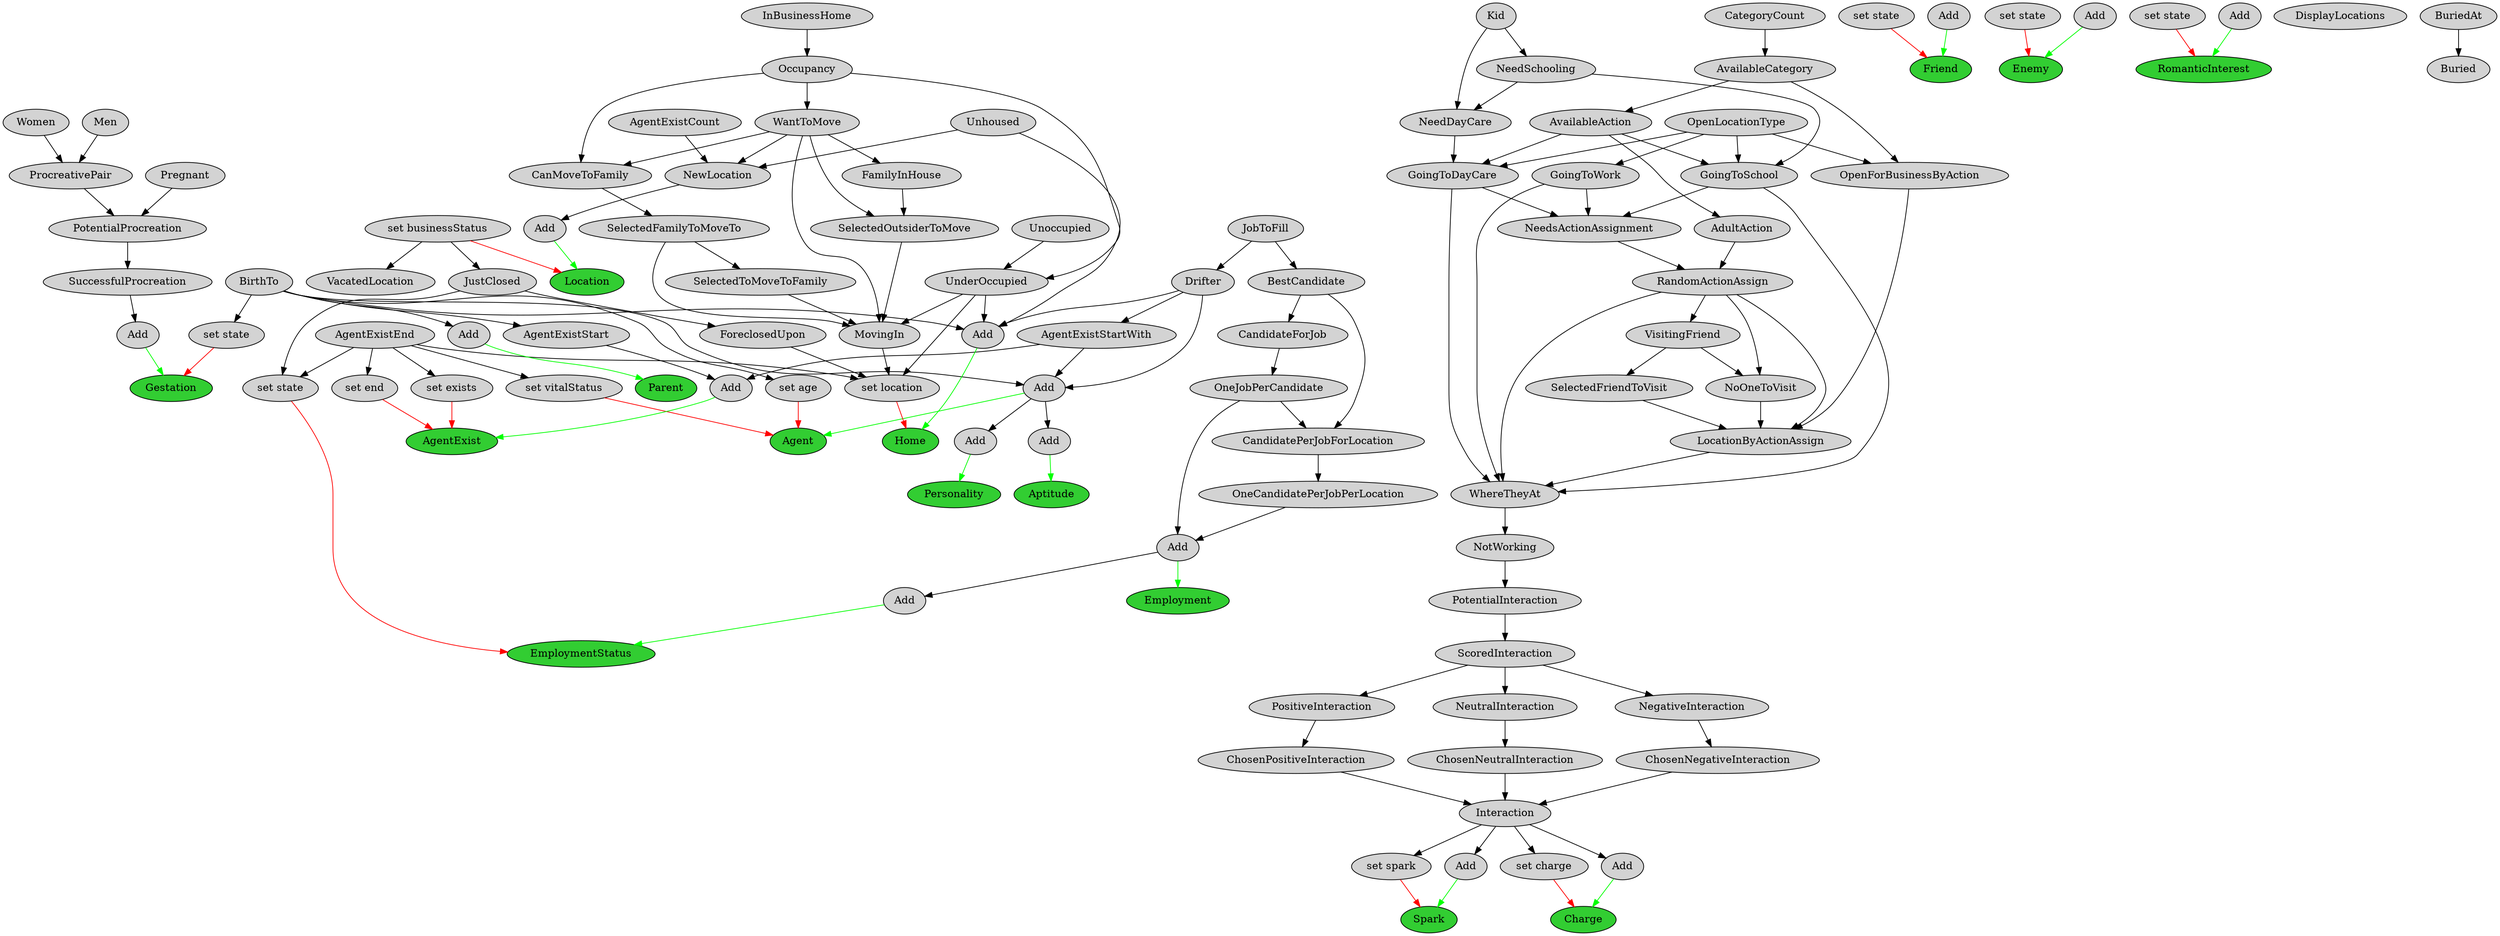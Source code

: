 digraph {
splines=true
node [ style="filled"]
v0 [ label = "Agent" fillcolor="limegreen"];
v1 [ label = "set vitalStatus"];
v2 [ label = "AgentExistEnd" rank="min"];
v3 [ label = "set age"];
v4 [ label = "BirthTo" rank="min"];
v5 [ label = "Add"];
v6 [ label = "AgentExistStartWith"];
v7 [ label = "Drifter"];
v8 [ label = "JobToFill" rank="min"];
v9 [ label = "AgentExist" fillcolor="limegreen"];
v10 [ label = "set end"];
v11 [ label = "set exists"];
v12 [ label = "Add"];
v13 [ label = "AgentExistStart"];
v14 [ label = "Personality" fillcolor="limegreen"];
v15 [ label = "Add"];
v16 [ label = "Aptitude" fillcolor="limegreen"];
v17 [ label = "Add"];
v18 [ label = "AgentExistCount" rank="min"];
v19 [ label = "Spark" fillcolor="limegreen"];
v20 [ label = "set spark"];
v21 [ label = "Interaction"];
v22 [ label = "ChosenPositiveInteraction"];
v23 [ label = "PositiveInteraction"];
v24 [ label = "ScoredInteraction"];
v25 [ label = "PotentialInteraction"];
v26 [ label = "NotWorking"];
v27 [ label = "WhereTheyAt"];
v28 [ label = "GoingToSchool"];
v29 [ label = "AvailableAction"];
v30 [ label = "AvailableCategory"];
v31 [ label = "CategoryCount" rank="min"];
v32 [ label = "OpenLocationType" rank="min"];
v33 [ label = "NeedSchooling"];
v34 [ label = "Kid" rank="min"];
v35 [ label = "GoingToDayCare"];
v36 [ label = "NeedDayCare"];
v37 [ label = "GoingToWork"];
v38 [ label = "RandomActionAssign"];
v39 [ label = "AdultAction"];
v40 [ label = "NeedsActionAssignment"];
v41 [ label = "LocationByActionAssign"];
v42 [ label = "NoOneToVisit"];
v43 [ label = "VisitingFriend"];
v44 [ label = "SelectedFriendToVisit"];
v45 [ label = "OpenForBusinessByAction"];
v46 [ label = "ChosenNeutralInteraction"];
v47 [ label = "NeutralInteraction"];
v48 [ label = "ChosenNegativeInteraction"];
v49 [ label = "NegativeInteraction"];
v50 [ label = "Add"];
v51 [ label = "Charge" fillcolor="limegreen"];
v52 [ label = "set charge"];
v53 [ label = "Add"];
v54 [ label = "Friend" fillcolor="limegreen"];
v55 [ label = "set state" rank="min"];
v56 [ label = "Add" rank="min"];
v57 [ label = "Enemy" fillcolor="limegreen"];
v58 [ label = "set state" rank="min"];
v59 [ label = "Add" rank="min"];
v60 [ label = "RomanticInterest" fillcolor="limegreen"];
v61 [ label = "set state" rank="min"];
v62 [ label = "Add" rank="min"];
v63 [ label = "Parent" fillcolor="limegreen"];
v64 [ label = "Add"];
v65 [ label = "Men" rank="min"];
v66 [ label = "Women" rank="min"];
v67 [ label = "Gestation" fillcolor="limegreen"];
v68 [ label = "set state"];
v69 [ label = "Add"];
v70 [ label = "SuccessfulProcreation"];
v71 [ label = "PotentialProcreation"];
v72 [ label = "Pregnant" rank="min"];
v73 [ label = "ProcreativePair"];
v74 [ label = "Location" fillcolor="limegreen"];
v75 [ label = "set businessStatus" rank="min"];
v76 [ label = "Add"];
v77 [ label = "NewLocation"];
v78 [ label = "WantToMove"];
v79 [ label = "Occupancy"];
v80 [ label = "InBusinessHome" rank="min"];
v81 [ label = "Unhoused" rank="min"];
v82 [ label = "JustClosed"];
v83 [ label = "VacatedLocation"];
v84 [ label = "DisplayLocations" rank="min"];
v85 [ label = "Home" fillcolor="limegreen"];
v86 [ label = "set location"];
v87 [ label = "UnderOccupied"];
v88 [ label = "Unoccupied" rank="min"];
v89 [ label = "ForeclosedUpon"];
v90 [ label = "MovingIn"];
v91 [ label = "SelectedToMoveToFamily"];
v92 [ label = "SelectedFamilyToMoveTo"];
v93 [ label = "CanMoveToFamily"];
v94 [ label = "SelectedOutsiderToMove"];
v95 [ label = "FamilyInHouse"];
v96 [ label = "Add"];
v97 [ label = "BuriedAt" rank="min"];
v98 [ label = "Buried"];
v99 [ label = "Employment" fillcolor="limegreen"];
v100 [ label = "Add"];
v101 [ label = "OneCandidatePerJobPerLocation"];
v102 [ label = "CandidatePerJobForLocation"];
v103 [ label = "OneJobPerCandidate"];
v104 [ label = "CandidateForJob"];
v105 [ label = "BestCandidate"];
v106 [ label = "EmploymentStatus" fillcolor="limegreen"];
v107 [ label = "set state"];
v108 [ label = "Add"];
v1 -> v0 [ color="red" ]
v2 -> v1
v3 -> v0 [ color="red" ]
v4 -> v3
v5 -> v0 [ color="green" ]
v6 -> v5
v7 -> v6
v8 -> v7
v7 -> v5
v4 -> v5
v10 -> v9 [ color="red" ]
v2 -> v10
v11 -> v9 [ color="red" ]
v2 -> v11
v12 -> v9 [ color="green" ]
v13 -> v12
v4 -> v13
v6 -> v12
v15 -> v14 [ color="green" ]
v5 -> v15
v17 -> v16 [ color="green" ]
v5 -> v17
v20 -> v19 [ color="red" ]
v21 -> v20
v22 -> v21
v23 -> v22
v24 -> v23
v25 -> v24
v26 -> v25
v27 -> v26
v28 -> v27
v29 -> v28
v30 -> v29
v31 -> v30
v32 -> v28
v33 -> v28
v34 -> v33
v35 -> v27
v29 -> v35
v32 -> v35
v36 -> v35
v33 -> v36
v34 -> v36
v37 -> v27
v32 -> v37
v38 -> v27
v39 -> v38
v29 -> v39
v40 -> v38
v37 -> v40
v35 -> v40
v28 -> v40
v41 -> v27
v38 -> v41
v42 -> v41
v43 -> v42
v38 -> v43
v38 -> v42
v44 -> v41
v43 -> v44
v45 -> v41
v30 -> v45
v32 -> v45
v46 -> v21
v47 -> v46
v24 -> v47
v48 -> v21
v49 -> v48
v24 -> v49
v50 -> v19 [ color="green" ]
v21 -> v50
v52 -> v51 [ color="red" ]
v21 -> v52
v53 -> v51 [ color="green" ]
v21 -> v53
v55 -> v54 [ color="red" ]
v56 -> v54 [ color="green" ]
v58 -> v57 [ color="red" ]
v59 -> v57 [ color="green" ]
v61 -> v60 [ color="red" ]
v62 -> v60 [ color="green" ]
v64 -> v63 [ color="green" ]
v4 -> v64
v68 -> v67 [ color="red" ]
v4 -> v68
v69 -> v67 [ color="green" ]
v70 -> v69
v71 -> v70
v72 -> v71
v73 -> v71
v66 -> v73
v65 -> v73
v75 -> v74 [ color="red" ]
v76 -> v74 [ color="green" ]
v77 -> v76
v78 -> v77
v79 -> v78
v80 -> v79
v81 -> v77
v18 -> v77
v75 -> v82
v75 -> v83
v86 -> v85 [ color="red" ]
v2 -> v86
v87 -> v86
v79 -> v87
v88 -> v87
v89 -> v86
v82 -> v89
v90 -> v86
v91 -> v90
v92 -> v91
v93 -> v92
v78 -> v93
v79 -> v93
v92 -> v90
v94 -> v90
v95 -> v94
v78 -> v95
v78 -> v94
v87 -> v90
v78 -> v90
v96 -> v85 [ color="green" ]
v4 -> v96
v87 -> v96
v7 -> v96
v81 -> v96
v97 -> v98
v100 -> v99 [ color="green" ]
v101 -> v100
v102 -> v101
v103 -> v102
v104 -> v103
v105 -> v104
v8 -> v105
v105 -> v102
v103 -> v100
v107 -> v106 [ color="red" ]
v2 -> v107
v82 -> v107
v108 -> v106 [ color="green" ]
v100 -> v108
}
